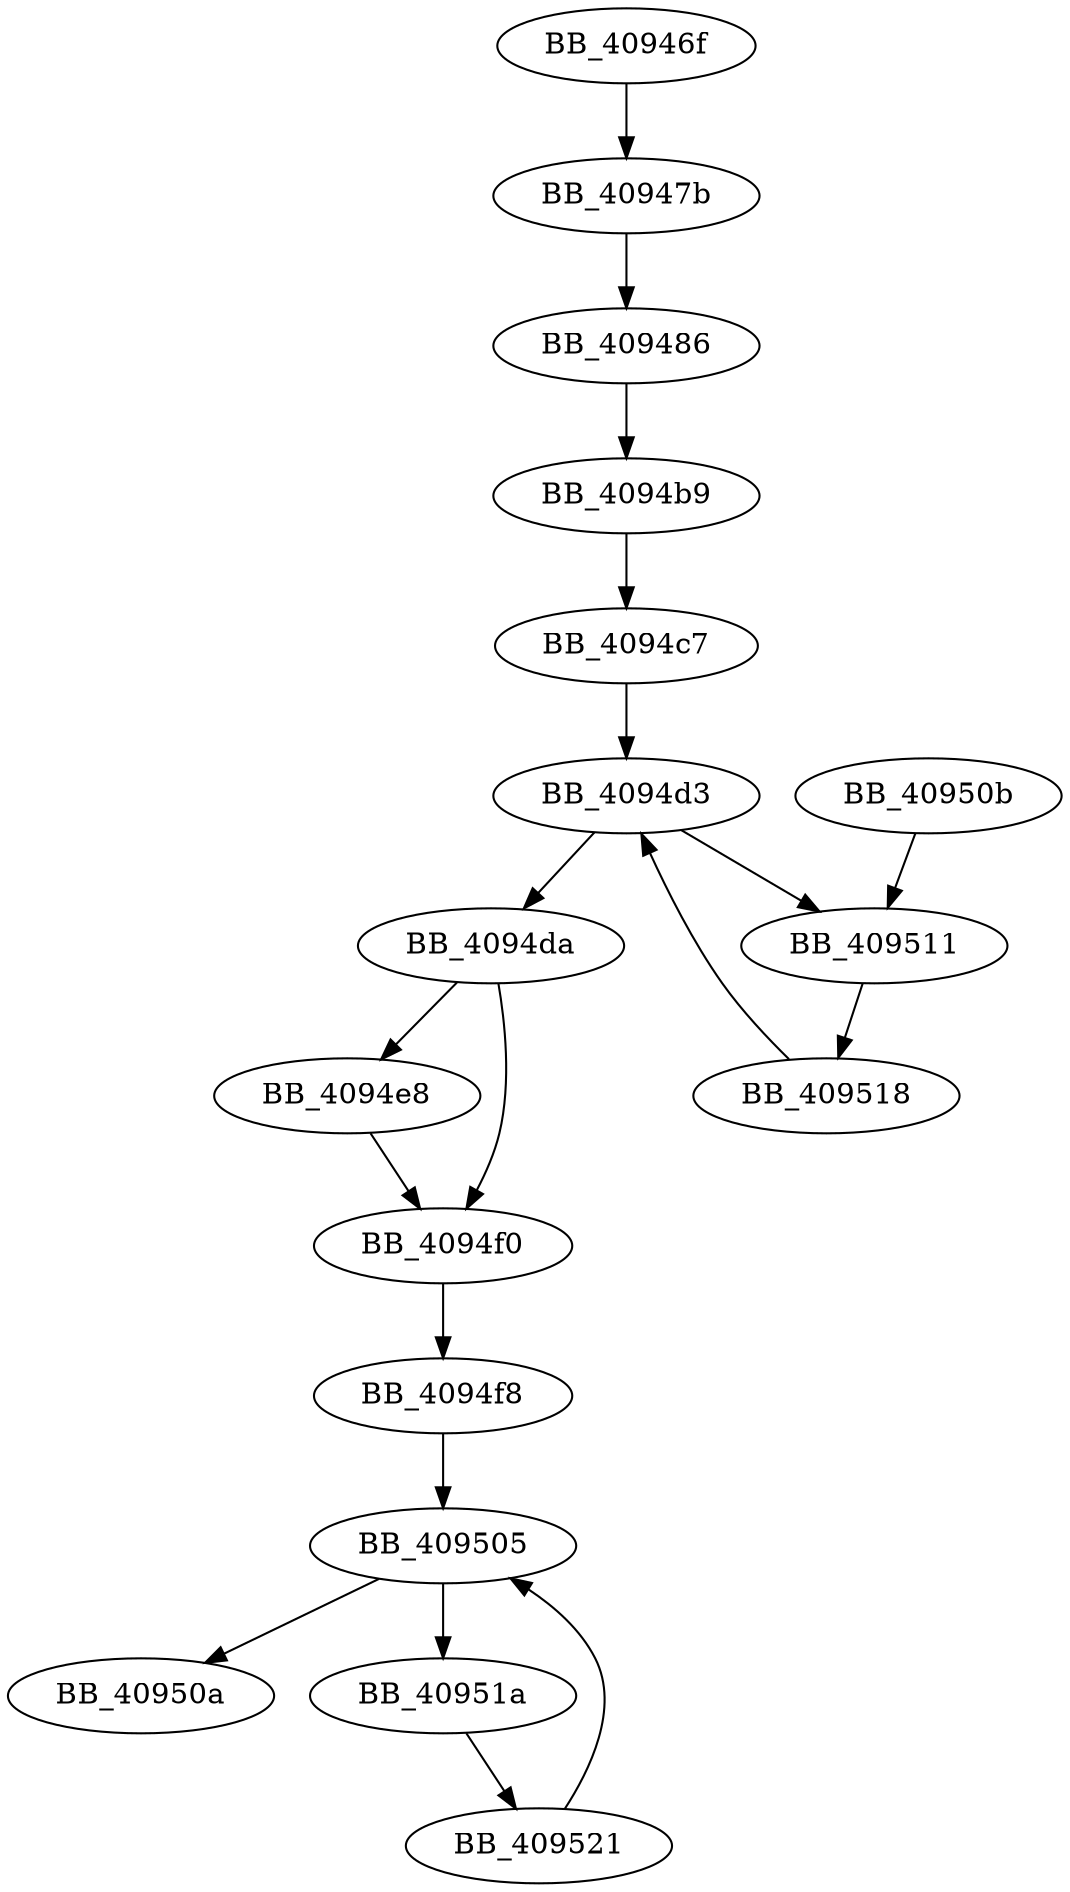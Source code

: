 DiGraph __initptd{
BB_40946f->BB_40947b
BB_40947b->BB_409486
BB_409486->BB_4094b9
BB_4094b9->BB_4094c7
BB_4094c7->BB_4094d3
BB_4094d3->BB_4094da
BB_4094d3->BB_409511
BB_4094da->BB_4094e8
BB_4094da->BB_4094f0
BB_4094e8->BB_4094f0
BB_4094f0->BB_4094f8
BB_4094f8->BB_409505
BB_409505->BB_40950a
BB_409505->BB_40951a
BB_40950b->BB_409511
BB_409511->BB_409518
BB_409518->BB_4094d3
BB_40951a->BB_409521
BB_409521->BB_409505
}
